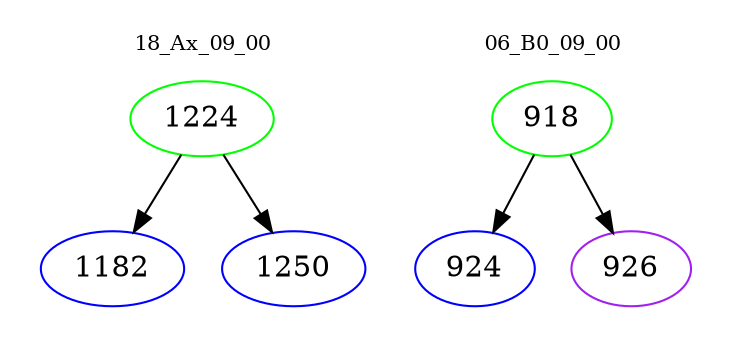 digraph{
subgraph cluster_0 {
color = white
label = "18_Ax_09_00";
fontsize=10;
T0_1224 [label="1224", color="green"]
T0_1224 -> T0_1182 [color="black"]
T0_1182 [label="1182", color="blue"]
T0_1224 -> T0_1250 [color="black"]
T0_1250 [label="1250", color="blue"]
}
subgraph cluster_1 {
color = white
label = "06_B0_09_00";
fontsize=10;
T1_918 [label="918", color="green"]
T1_918 -> T1_924 [color="black"]
T1_924 [label="924", color="blue"]
T1_918 -> T1_926 [color="black"]
T1_926 [label="926", color="purple"]
}
}
